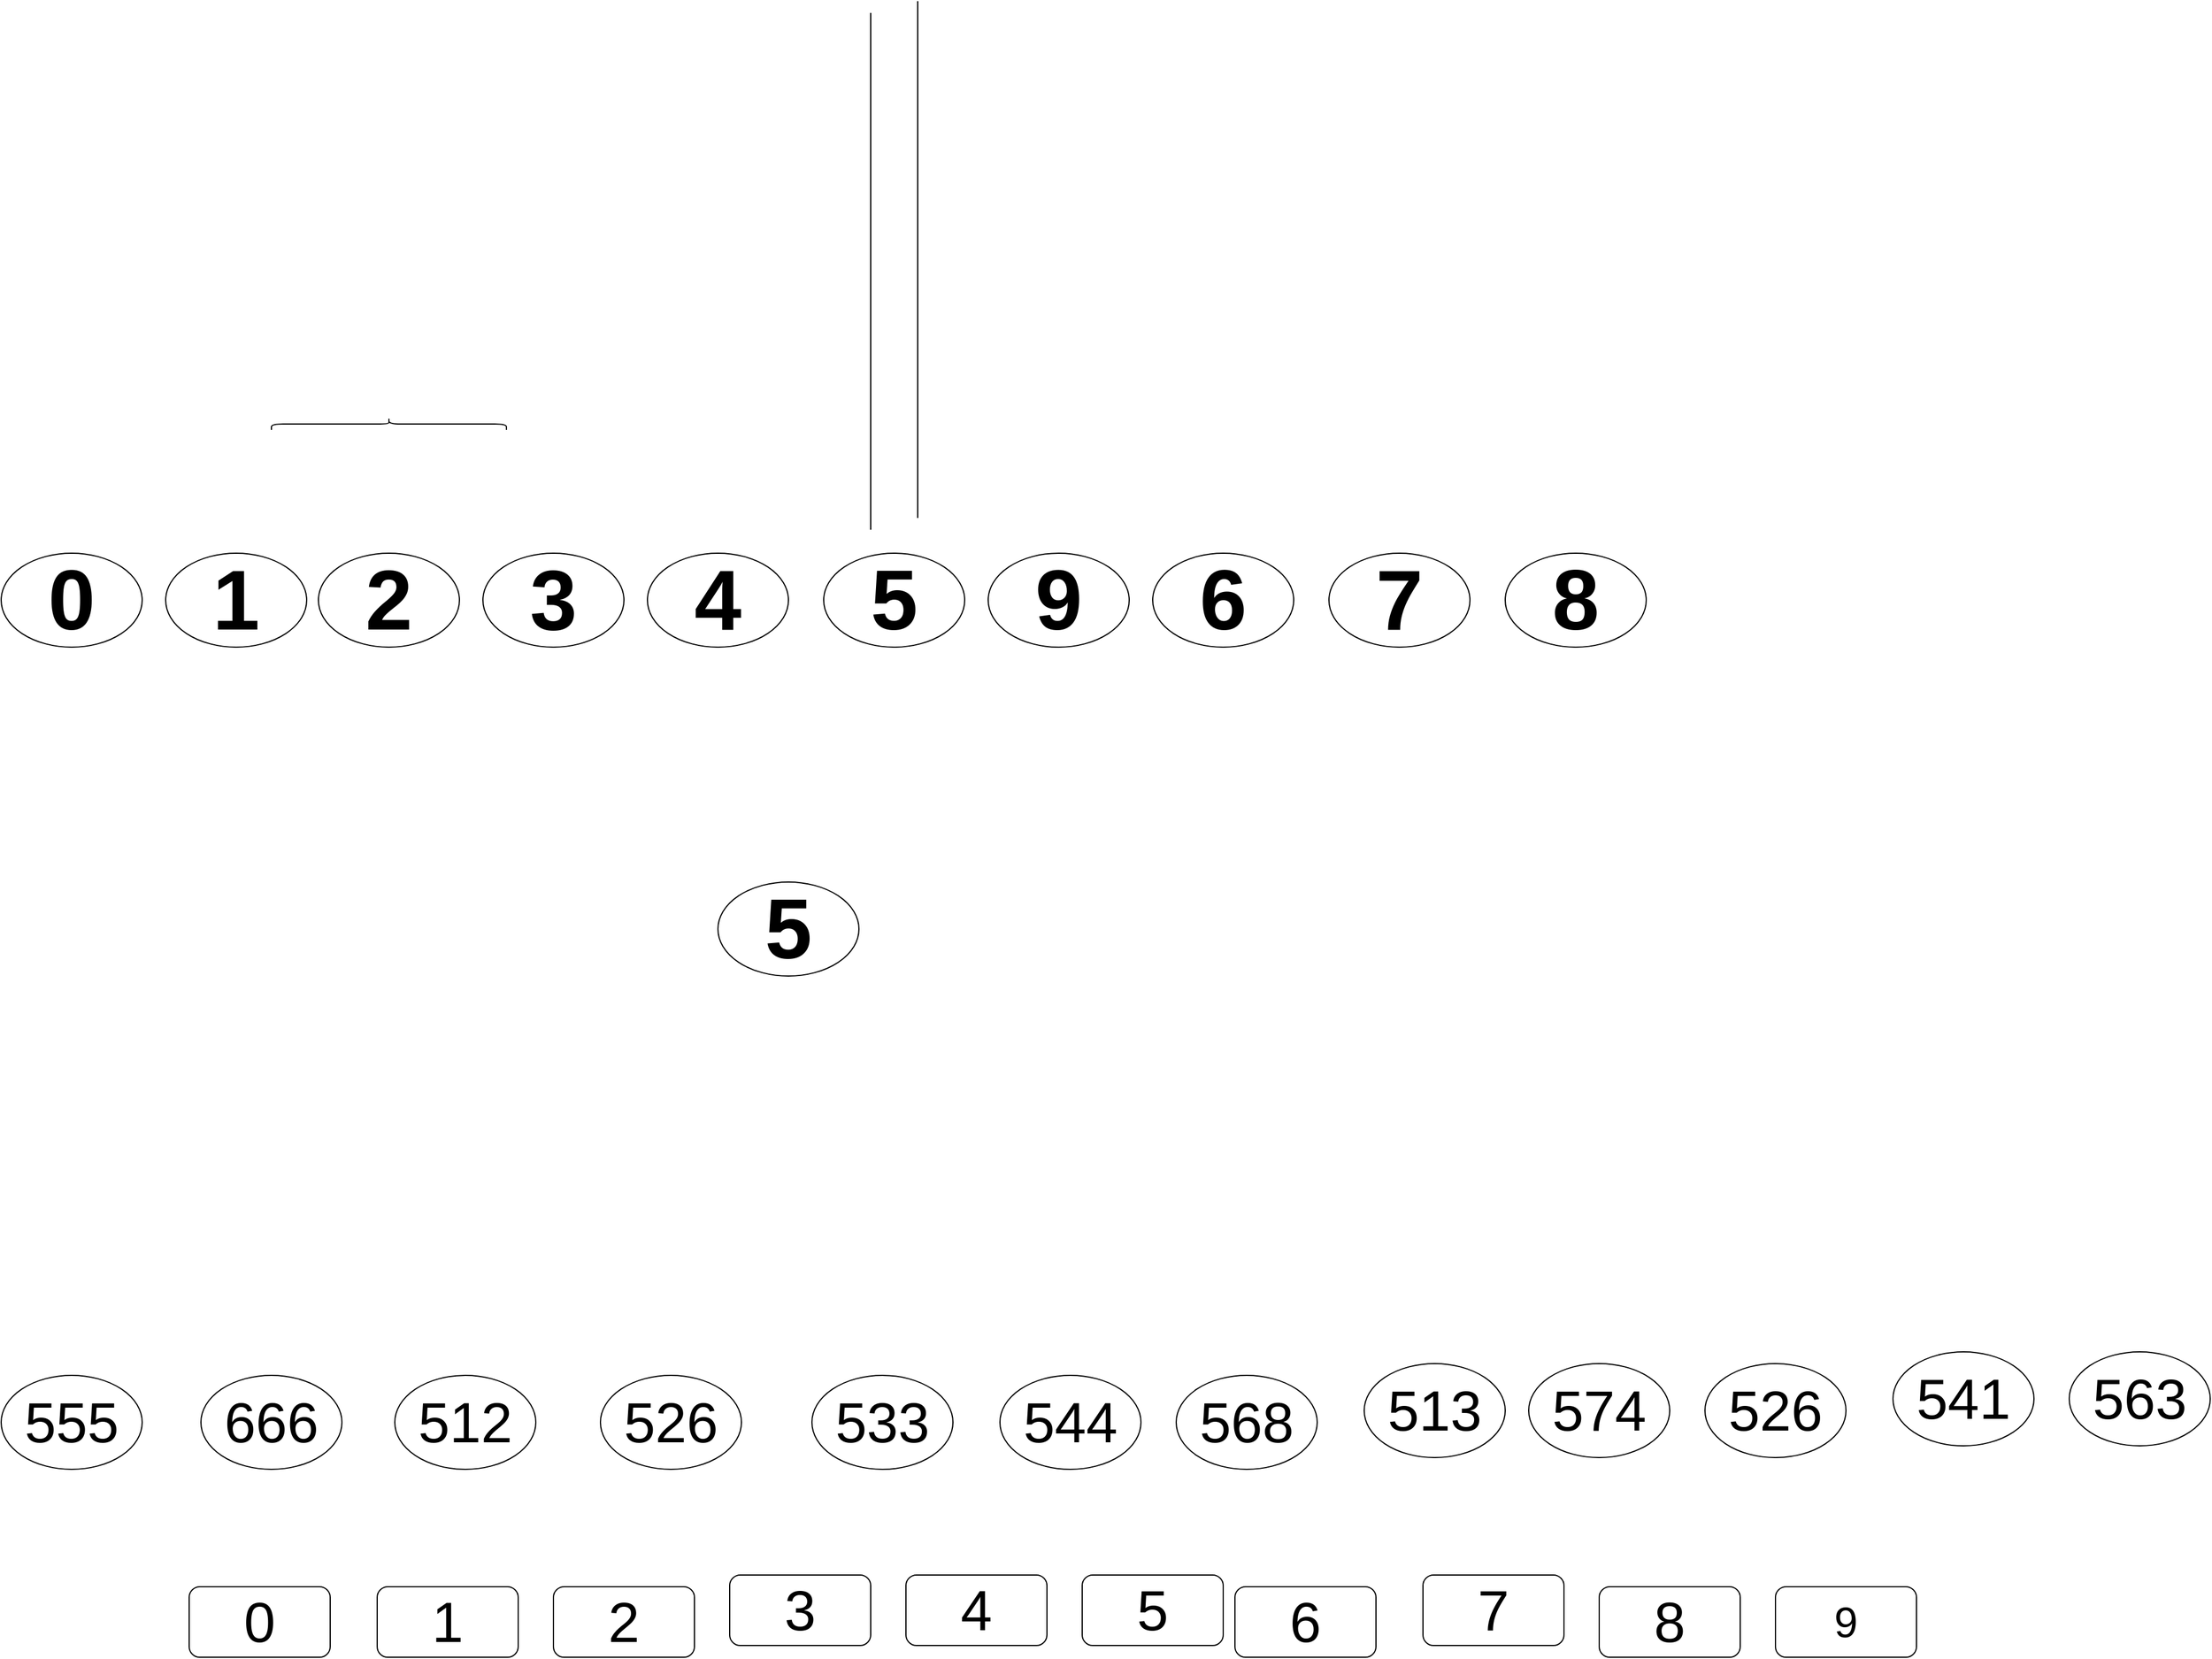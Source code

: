 <mxfile version="13.9.2" type="github">
  <diagram id="_EOCAi77XOAJ9oEXkqJe" name="第 1 页">
    <mxGraphModel dx="1955" dy="4196" grid="1" gridSize="10" guides="1" tooltips="1" connect="1" arrows="1" fold="1" page="1" pageScale="1" pageWidth="2339" pageHeight="3300" math="0" shadow="0">
      <root>
        <mxCell id="0" />
        <mxCell id="1" parent="0" />
        <mxCell id="ea-LpxU6wN2zHLPZi2gO-2" value="&lt;b&gt;&lt;font style=&quot;font-size: 72px&quot;&gt;1&lt;/font&gt;&lt;/b&gt;" style="ellipse;whiteSpace=wrap;html=1;" parent="1" vertex="1">
          <mxGeometry x="260" y="140" width="120" height="80" as="geometry" />
        </mxCell>
        <mxCell id="ea-LpxU6wN2zHLPZi2gO-3" value="&lt;b&gt;&lt;font style=&quot;font-size: 72px&quot;&gt;0&lt;/font&gt;&lt;/b&gt;" style="ellipse;whiteSpace=wrap;html=1;" parent="1" vertex="1">
          <mxGeometry x="120" y="140" width="120" height="80" as="geometry" />
        </mxCell>
        <mxCell id="ea-LpxU6wN2zHLPZi2gO-4" value="&lt;b&gt;&lt;font style=&quot;font-size: 72px&quot;&gt;2&lt;/font&gt;&lt;/b&gt;" style="ellipse;whiteSpace=wrap;html=1;" parent="1" vertex="1">
          <mxGeometry x="390" y="140" width="120" height="80" as="geometry" />
        </mxCell>
        <mxCell id="ea-LpxU6wN2zHLPZi2gO-5" value="&lt;span style=&quot;font-size: 72px&quot;&gt;&lt;b&gt;7&lt;/b&gt;&lt;/span&gt;" style="ellipse;whiteSpace=wrap;html=1;" parent="1" vertex="1">
          <mxGeometry x="1250" y="140" width="120" height="80" as="geometry" />
        </mxCell>
        <mxCell id="ea-LpxU6wN2zHLPZi2gO-6" value="&lt;b&gt;&lt;font style=&quot;font-size: 72px&quot;&gt;6&lt;/font&gt;&lt;/b&gt;" style="ellipse;whiteSpace=wrap;html=1;" parent="1" vertex="1">
          <mxGeometry x="1100" y="140" width="120" height="80" as="geometry" />
        </mxCell>
        <mxCell id="ea-LpxU6wN2zHLPZi2gO-7" value="&lt;font style=&quot;font-size: 72px&quot;&gt;&lt;b&gt;9&lt;/b&gt;&lt;/font&gt;" style="ellipse;whiteSpace=wrap;html=1;" parent="1" vertex="1">
          <mxGeometry x="960" y="140" width="120" height="80" as="geometry" />
        </mxCell>
        <mxCell id="ea-LpxU6wN2zHLPZi2gO-8" value="&lt;b&gt;&lt;font style=&quot;font-size: 72px&quot;&gt;5&lt;/font&gt;&lt;/b&gt;" style="ellipse;whiteSpace=wrap;html=1;" parent="1" vertex="1">
          <mxGeometry x="820" y="140" width="120" height="80" as="geometry" />
        </mxCell>
        <mxCell id="ea-LpxU6wN2zHLPZi2gO-9" value="&lt;b&gt;&lt;font style=&quot;font-size: 72px&quot;&gt;4&lt;/font&gt;&lt;/b&gt;" style="ellipse;whiteSpace=wrap;html=1;" parent="1" vertex="1">
          <mxGeometry x="670" y="140" width="120" height="80" as="geometry" />
        </mxCell>
        <mxCell id="ea-LpxU6wN2zHLPZi2gO-10" value="&lt;b&gt;&lt;font style=&quot;font-size: 72px&quot;&gt;3&lt;/font&gt;&lt;/b&gt;" style="ellipse;whiteSpace=wrap;html=1;" parent="1" vertex="1">
          <mxGeometry x="530" y="140" width="120" height="80" as="geometry" />
        </mxCell>
        <mxCell id="ea-LpxU6wN2zHLPZi2gO-14" value="" style="endArrow=none;html=1;" parent="1" edge="1">
          <mxGeometry width="50" height="50" relative="1" as="geometry">
            <mxPoint x="860" y="120" as="sourcePoint" />
            <mxPoint x="860" y="-320" as="targetPoint" />
          </mxGeometry>
        </mxCell>
        <mxCell id="ea-LpxU6wN2zHLPZi2gO-15" value="&lt;span style=&quot;font-size: 72px&quot;&gt;&lt;b&gt;8&lt;/b&gt;&lt;/span&gt;" style="ellipse;whiteSpace=wrap;html=1;" parent="1" vertex="1">
          <mxGeometry x="1400" y="140" width="120" height="80" as="geometry" />
        </mxCell>
        <mxCell id="ynPJpaAH1sRHCTOOz7BC-1" value="" style="shape=curlyBracket;whiteSpace=wrap;html=1;rounded=1;rotation=90;" vertex="1" parent="1">
          <mxGeometry x="445" y="-70" width="10" height="200" as="geometry" />
        </mxCell>
        <mxCell id="ynPJpaAH1sRHCTOOz7BC-2" value="&lt;font style=&quot;font-size: 72px&quot;&gt;&lt;b&gt;5&lt;/b&gt;&lt;/font&gt;" style="ellipse;whiteSpace=wrap;html=1;" vertex="1" parent="1">
          <mxGeometry x="730" y="420" width="120" height="80" as="geometry" />
        </mxCell>
        <mxCell id="ynPJpaAH1sRHCTOOz7BC-5" value="" style="endArrow=none;html=1;" edge="1" parent="1">
          <mxGeometry width="50" height="50" relative="1" as="geometry">
            <mxPoint x="900" y="110" as="sourcePoint" />
            <mxPoint x="900" y="-330" as="targetPoint" />
          </mxGeometry>
        </mxCell>
        <mxCell id="ynPJpaAH1sRHCTOOz7BC-6" value="&lt;font style=&quot;font-size: 48px&quot;&gt;666&lt;/font&gt;" style="ellipse;whiteSpace=wrap;html=1;" vertex="1" parent="1">
          <mxGeometry x="290" y="840" width="120" height="80" as="geometry" />
        </mxCell>
        <mxCell id="ynPJpaAH1sRHCTOOz7BC-8" value="&lt;font style=&quot;font-size: 48px&quot;&gt;555&lt;/font&gt;" style="ellipse;whiteSpace=wrap;html=1;" vertex="1" parent="1">
          <mxGeometry x="120" y="840" width="120" height="80" as="geometry" />
        </mxCell>
        <mxCell id="ynPJpaAH1sRHCTOOz7BC-9" value="&lt;font style=&quot;font-size: 48px&quot;&gt;563&lt;/font&gt;" style="ellipse;whiteSpace=wrap;html=1;" vertex="1" parent="1">
          <mxGeometry x="1880" y="820" width="120" height="80" as="geometry" />
        </mxCell>
        <mxCell id="ynPJpaAH1sRHCTOOz7BC-10" value="&lt;font style=&quot;font-size: 48px&quot;&gt;541&lt;/font&gt;" style="ellipse;whiteSpace=wrap;html=1;" vertex="1" parent="1">
          <mxGeometry x="1730" y="820" width="120" height="80" as="geometry" />
        </mxCell>
        <mxCell id="ynPJpaAH1sRHCTOOz7BC-11" value="&lt;font style=&quot;font-size: 48px&quot;&gt;526&lt;/font&gt;" style="ellipse;whiteSpace=wrap;html=1;" vertex="1" parent="1">
          <mxGeometry x="1570" y="830" width="120" height="80" as="geometry" />
        </mxCell>
        <mxCell id="ynPJpaAH1sRHCTOOz7BC-12" value="&lt;font style=&quot;font-size: 48px&quot;&gt;574&lt;/font&gt;" style="ellipse;whiteSpace=wrap;html=1;" vertex="1" parent="1">
          <mxGeometry x="1420" y="830" width="120" height="80" as="geometry" />
        </mxCell>
        <mxCell id="ynPJpaAH1sRHCTOOz7BC-13" value="&lt;font style=&quot;font-size: 48px&quot;&gt;513&lt;/font&gt;" style="ellipse;whiteSpace=wrap;html=1;" vertex="1" parent="1">
          <mxGeometry x="1280" y="830" width="120" height="80" as="geometry" />
        </mxCell>
        <mxCell id="ynPJpaAH1sRHCTOOz7BC-14" value="&lt;font style=&quot;font-size: 48px&quot;&gt;568&lt;/font&gt;" style="ellipse;whiteSpace=wrap;html=1;" vertex="1" parent="1">
          <mxGeometry x="1120" y="840" width="120" height="80" as="geometry" />
        </mxCell>
        <mxCell id="ynPJpaAH1sRHCTOOz7BC-15" value="&lt;font style=&quot;font-size: 48px&quot;&gt;544&lt;/font&gt;" style="ellipse;whiteSpace=wrap;html=1;" vertex="1" parent="1">
          <mxGeometry x="970" y="840" width="120" height="80" as="geometry" />
        </mxCell>
        <mxCell id="ynPJpaAH1sRHCTOOz7BC-16" value="&lt;font style=&quot;font-size: 48px&quot;&gt;533&lt;/font&gt;" style="ellipse;whiteSpace=wrap;html=1;" vertex="1" parent="1">
          <mxGeometry x="810" y="840" width="120" height="80" as="geometry" />
        </mxCell>
        <mxCell id="ynPJpaAH1sRHCTOOz7BC-17" value="&lt;font style=&quot;font-size: 48px&quot;&gt;526&lt;/font&gt;" style="ellipse;whiteSpace=wrap;html=1;" vertex="1" parent="1">
          <mxGeometry x="630" y="840" width="120" height="80" as="geometry" />
        </mxCell>
        <mxCell id="ynPJpaAH1sRHCTOOz7BC-18" value="&lt;font style=&quot;font-size: 48px&quot;&gt;512&lt;/font&gt;" style="ellipse;whiteSpace=wrap;html=1;" vertex="1" parent="1">
          <mxGeometry x="455" y="840" width="120" height="80" as="geometry" />
        </mxCell>
        <mxCell id="ynPJpaAH1sRHCTOOz7BC-20" value="&lt;font style=&quot;font-size: 48px&quot;&gt;0&lt;/font&gt;" style="rounded=1;whiteSpace=wrap;html=1;" vertex="1" parent="1">
          <mxGeometry x="280" y="1020" width="120" height="60" as="geometry" />
        </mxCell>
        <mxCell id="ynPJpaAH1sRHCTOOz7BC-21" value="&lt;font style=&quot;font-size: 48px&quot;&gt;8&lt;/font&gt;" style="rounded=1;whiteSpace=wrap;html=1;" vertex="1" parent="1">
          <mxGeometry x="1480" y="1020" width="120" height="60" as="geometry" />
        </mxCell>
        <mxCell id="ynPJpaAH1sRHCTOOz7BC-22" value="&lt;font style=&quot;font-size: 48px&quot;&gt;7&lt;/font&gt;" style="rounded=1;whiteSpace=wrap;html=1;" vertex="1" parent="1">
          <mxGeometry x="1330" y="1010" width="120" height="60" as="geometry" />
        </mxCell>
        <mxCell id="ynPJpaAH1sRHCTOOz7BC-23" value="&lt;font style=&quot;font-size: 48px&quot;&gt;6&lt;/font&gt;" style="rounded=1;whiteSpace=wrap;html=1;" vertex="1" parent="1">
          <mxGeometry x="1170" y="1020" width="120" height="60" as="geometry" />
        </mxCell>
        <mxCell id="ynPJpaAH1sRHCTOOz7BC-24" value="&lt;font style=&quot;font-size: 48px&quot;&gt;5&lt;/font&gt;" style="rounded=1;whiteSpace=wrap;html=1;" vertex="1" parent="1">
          <mxGeometry x="1040" y="1010" width="120" height="60" as="geometry" />
        </mxCell>
        <mxCell id="ynPJpaAH1sRHCTOOz7BC-25" value="&lt;font style=&quot;font-size: 48px&quot;&gt;4&lt;/font&gt;" style="rounded=1;whiteSpace=wrap;html=1;" vertex="1" parent="1">
          <mxGeometry x="890" y="1010" width="120" height="60" as="geometry" />
        </mxCell>
        <mxCell id="ynPJpaAH1sRHCTOOz7BC-26" value="&lt;font style=&quot;font-size: 48px&quot;&gt;3&lt;/font&gt;" style="rounded=1;whiteSpace=wrap;html=1;" vertex="1" parent="1">
          <mxGeometry x="740" y="1010" width="120" height="60" as="geometry" />
        </mxCell>
        <mxCell id="ynPJpaAH1sRHCTOOz7BC-27" value="&lt;font style=&quot;font-size: 48px&quot;&gt;2&lt;/font&gt;" style="rounded=1;whiteSpace=wrap;html=1;" vertex="1" parent="1">
          <mxGeometry x="590" y="1020" width="120" height="60" as="geometry" />
        </mxCell>
        <mxCell id="ynPJpaAH1sRHCTOOz7BC-28" value="&lt;font style=&quot;font-size: 48px&quot;&gt;1&lt;/font&gt;" style="rounded=1;whiteSpace=wrap;html=1;" vertex="1" parent="1">
          <mxGeometry x="440" y="1020" width="120" height="60" as="geometry" />
        </mxCell>
        <mxCell id="ynPJpaAH1sRHCTOOz7BC-30" value="&lt;font style=&quot;font-size: 36px&quot;&gt;9&lt;/font&gt;" style="rounded=1;whiteSpace=wrap;html=1;" vertex="1" parent="1">
          <mxGeometry x="1630" y="1020" width="120" height="60" as="geometry" />
        </mxCell>
      </root>
    </mxGraphModel>
  </diagram>
</mxfile>
